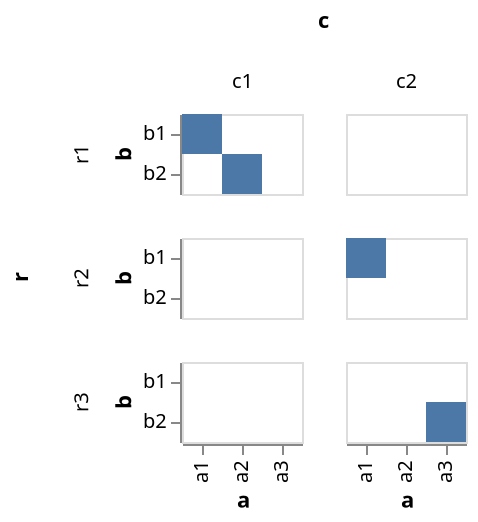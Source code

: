 {
    "$schema": "https://vega.github.io/schema/vega-lite/v2.json",
    "data": {
        "values": [
            {
                "a": "a1",
                "b": "b1",
                "c": "c1",
                "r": "r1"
            },
            {
                "a": "a2",
                "b": "b2",
                "c": "c1",
                "r": "r1"
            },
            {
                "a": "a1",
                "b": "b1",
                "c": "c2",
                "r": "r2"
            },
            {
                "a": "a3",
                "b": "b2",
                "c": "c2",
                "r": "r3"
            }
        ]
    },
    "facet": {
        "column": {
            "field": "c",
            "type": "nominal"
        },
        "row": {
            "field": "r",
            "type": "nominal"
        }
    },
    "resolve": {
        "x": {
            "scale": "independent"
        },
        "y": {
            "scale": "independent"
        }
    },
    "spec": {
        "encoding": {
            "x": {
                "field": "a",
                "type": "nominal"
            },
            "y": {
                "field": "b",
                "type": "nominal"
            }
        },
        "mark": "rect"
    }
}